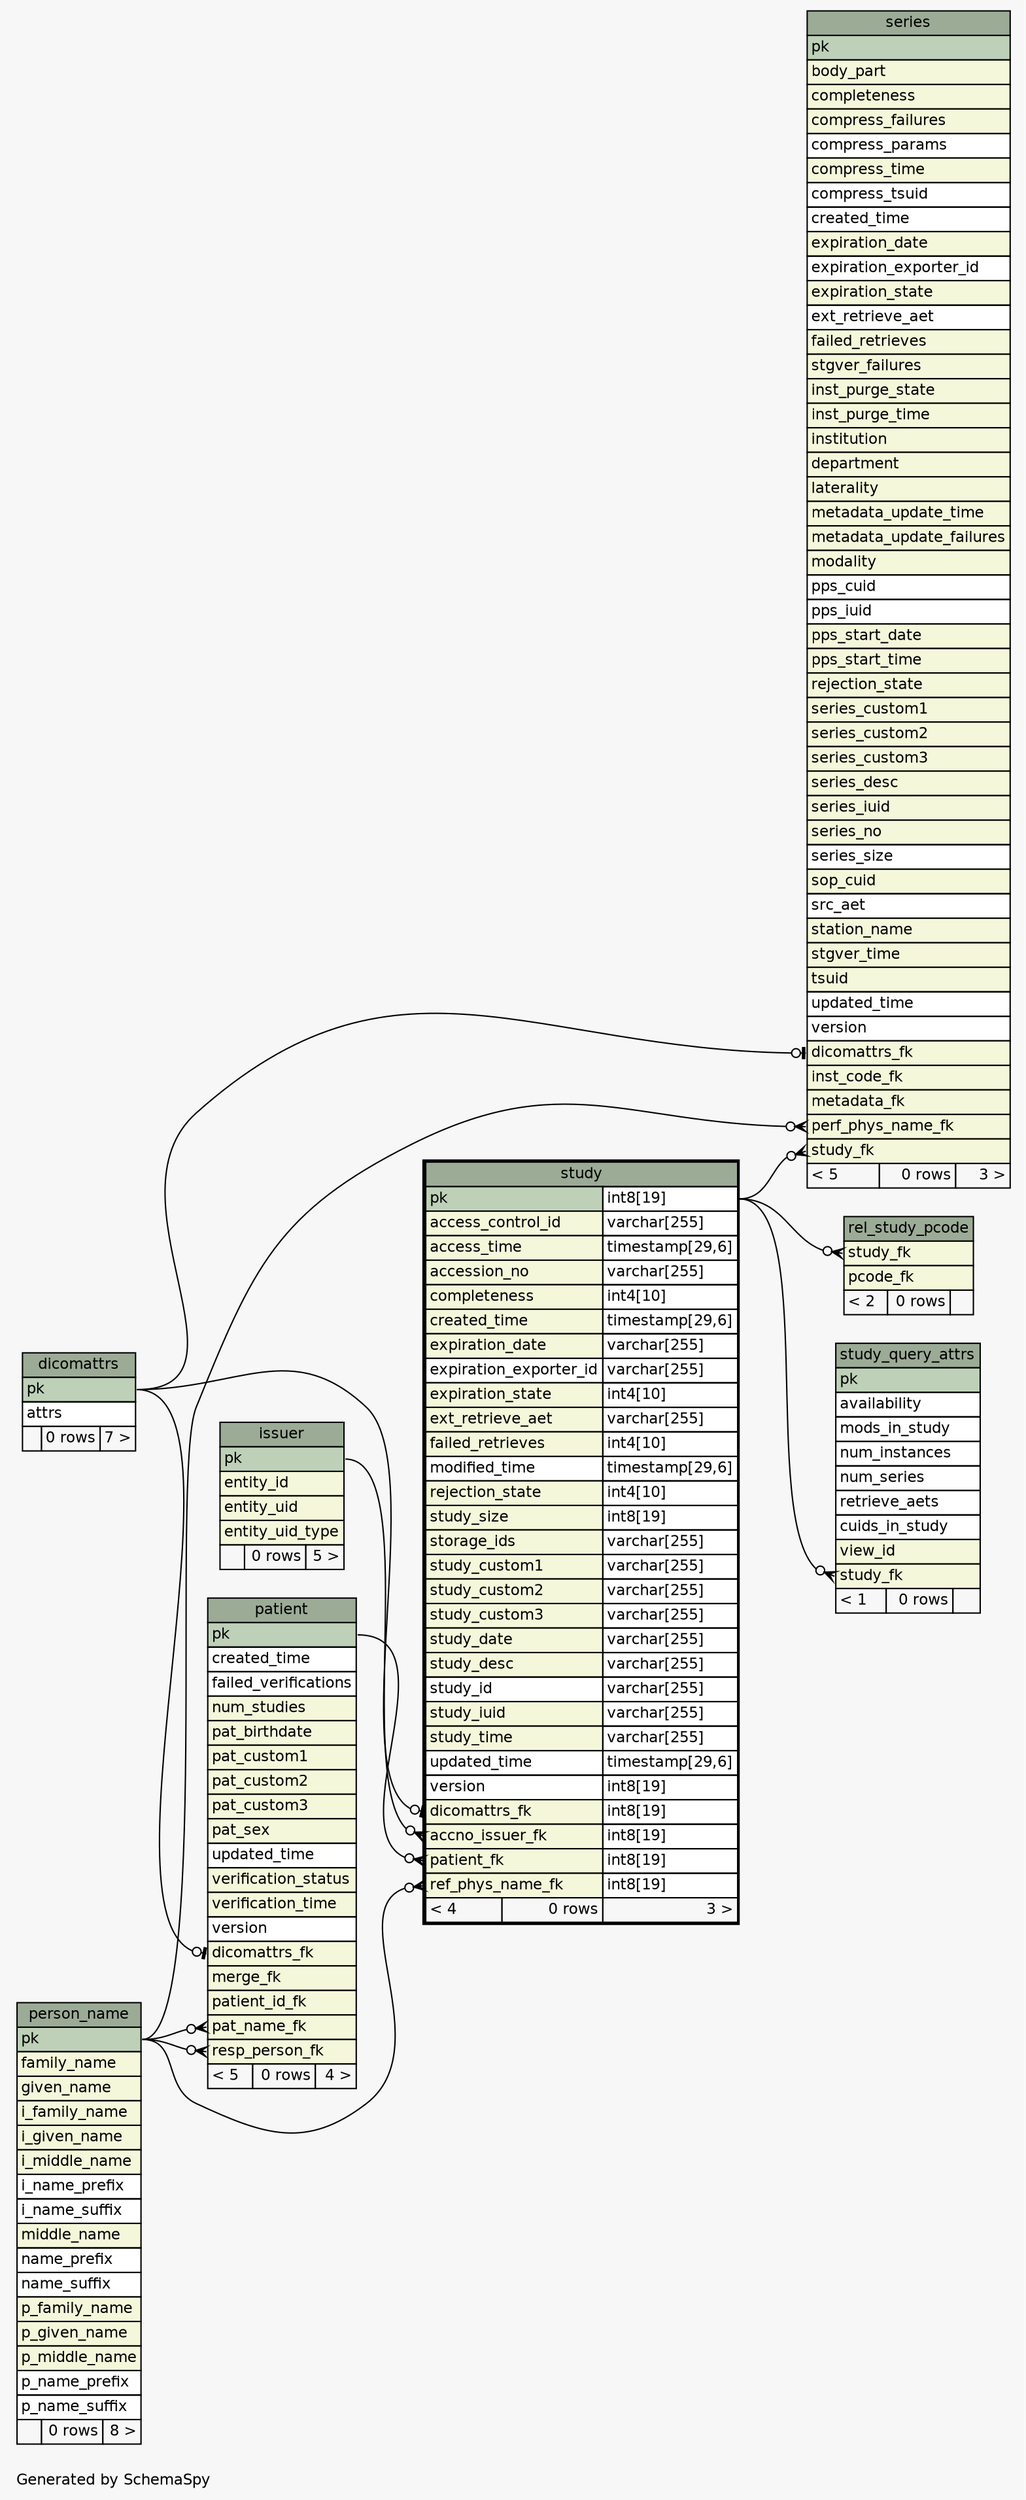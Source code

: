 // dot 2.40.1 on Linux 5.0.0-15-generic
// SchemaSpy rev 590
digraph "oneDegreeRelationshipsDiagram" {
  graph [
    rankdir="RL"
    bgcolor="#f7f7f7"
    label="\nGenerated by SchemaSpy"
    labeljust="l"
    nodesep="0.18"
    ranksep="0.46"
    fontname="Helvetica"
    fontsize="11"
  ];
  node [
    fontname="Helvetica"
    fontsize="11"
    shape="plaintext"
  ];
  edge [
    arrowsize="0.8"
  ];
  "patient":"dicomattrs_fk":w -> "dicomattrs":"pk":e [arrowhead=none dir=back arrowtail=teeodot];
  "patient":"pat_name_fk":w -> "person_name":"pk":e [arrowhead=none dir=back arrowtail=crowodot];
  "patient":"resp_person_fk":w -> "person_name":"pk":e [arrowhead=none dir=back arrowtail=crowodot];
  "rel_study_pcode":"study_fk":w -> "study":"pk.type":e [arrowhead=none dir=back arrowtail=crowodot];
  "series":"dicomattrs_fk":w -> "dicomattrs":"pk":e [arrowhead=none dir=back arrowtail=teeodot];
  "series":"perf_phys_name_fk":w -> "person_name":"pk":e [arrowhead=none dir=back arrowtail=crowodot];
  "series":"study_fk":w -> "study":"pk.type":e [arrowhead=none dir=back arrowtail=crowodot];
  "study":"accno_issuer_fk":w -> "issuer":"pk":e [arrowhead=none dir=back arrowtail=crowodot];
  "study":"dicomattrs_fk":w -> "dicomattrs":"pk":e [arrowhead=none dir=back arrowtail=teeodot];
  "study":"patient_fk":w -> "patient":"pk":e [arrowhead=none dir=back arrowtail=crowodot];
  "study":"ref_phys_name_fk":w -> "person_name":"pk":e [arrowhead=none dir=back arrowtail=crowodot];
  "study_query_attrs":"study_fk":w -> "study":"pk.type":e [arrowhead=none dir=back arrowtail=crowodot];
  "dicomattrs" [
    label=<
    <TABLE BORDER="0" CELLBORDER="1" CELLSPACING="0" BGCOLOR="#ffffff">
      <TR><TD COLSPAN="3" BGCOLOR="#9bab96" ALIGN="CENTER">dicomattrs</TD></TR>
      <TR><TD PORT="pk" COLSPAN="3" BGCOLOR="#bed1b8" ALIGN="LEFT">pk</TD></TR>
      <TR><TD PORT="attrs" COLSPAN="3" ALIGN="LEFT">attrs</TD></TR>
      <TR><TD ALIGN="LEFT" BGCOLOR="#f7f7f7">  </TD><TD ALIGN="RIGHT" BGCOLOR="#f7f7f7">0 rows</TD><TD ALIGN="RIGHT" BGCOLOR="#f7f7f7">7 &gt;</TD></TR>
    </TABLE>>
    URL="dicomattrs.html"
    tooltip="dicomattrs"
  ];
  "issuer" [
    label=<
    <TABLE BORDER="0" CELLBORDER="1" CELLSPACING="0" BGCOLOR="#ffffff">
      <TR><TD COLSPAN="3" BGCOLOR="#9bab96" ALIGN="CENTER">issuer</TD></TR>
      <TR><TD PORT="pk" COLSPAN="3" BGCOLOR="#bed1b8" ALIGN="LEFT">pk</TD></TR>
      <TR><TD PORT="entity_id" COLSPAN="3" BGCOLOR="#f4f7da" ALIGN="LEFT">entity_id</TD></TR>
      <TR><TD PORT="entity_uid" COLSPAN="3" BGCOLOR="#f4f7da" ALIGN="LEFT">entity_uid</TD></TR>
      <TR><TD PORT="entity_uid_type" COLSPAN="3" BGCOLOR="#f4f7da" ALIGN="LEFT">entity_uid_type</TD></TR>
      <TR><TD ALIGN="LEFT" BGCOLOR="#f7f7f7">  </TD><TD ALIGN="RIGHT" BGCOLOR="#f7f7f7">0 rows</TD><TD ALIGN="RIGHT" BGCOLOR="#f7f7f7">5 &gt;</TD></TR>
    </TABLE>>
    URL="issuer.html"
    tooltip="issuer"
  ];
  "patient" [
    label=<
    <TABLE BORDER="0" CELLBORDER="1" CELLSPACING="0" BGCOLOR="#ffffff">
      <TR><TD COLSPAN="3" BGCOLOR="#9bab96" ALIGN="CENTER">patient</TD></TR>
      <TR><TD PORT="pk" COLSPAN="3" BGCOLOR="#bed1b8" ALIGN="LEFT">pk</TD></TR>
      <TR><TD PORT="created_time" COLSPAN="3" ALIGN="LEFT">created_time</TD></TR>
      <TR><TD PORT="failed_verifications" COLSPAN="3" ALIGN="LEFT">failed_verifications</TD></TR>
      <TR><TD PORT="num_studies" COLSPAN="3" BGCOLOR="#f4f7da" ALIGN="LEFT">num_studies</TD></TR>
      <TR><TD PORT="pat_birthdate" COLSPAN="3" BGCOLOR="#f4f7da" ALIGN="LEFT">pat_birthdate</TD></TR>
      <TR><TD PORT="pat_custom1" COLSPAN="3" BGCOLOR="#f4f7da" ALIGN="LEFT">pat_custom1</TD></TR>
      <TR><TD PORT="pat_custom2" COLSPAN="3" BGCOLOR="#f4f7da" ALIGN="LEFT">pat_custom2</TD></TR>
      <TR><TD PORT="pat_custom3" COLSPAN="3" BGCOLOR="#f4f7da" ALIGN="LEFT">pat_custom3</TD></TR>
      <TR><TD PORT="pat_sex" COLSPAN="3" BGCOLOR="#f4f7da" ALIGN="LEFT">pat_sex</TD></TR>
      <TR><TD PORT="updated_time" COLSPAN="3" ALIGN="LEFT">updated_time</TD></TR>
      <TR><TD PORT="verification_status" COLSPAN="3" BGCOLOR="#f4f7da" ALIGN="LEFT">verification_status</TD></TR>
      <TR><TD PORT="verification_time" COLSPAN="3" BGCOLOR="#f4f7da" ALIGN="LEFT">verification_time</TD></TR>
      <TR><TD PORT="version" COLSPAN="3" ALIGN="LEFT">version</TD></TR>
      <TR><TD PORT="dicomattrs_fk" COLSPAN="3" BGCOLOR="#f4f7da" ALIGN="LEFT">dicomattrs_fk</TD></TR>
      <TR><TD PORT="merge_fk" COLSPAN="3" BGCOLOR="#f4f7da" ALIGN="LEFT">merge_fk</TD></TR>
      <TR><TD PORT="patient_id_fk" COLSPAN="3" BGCOLOR="#f4f7da" ALIGN="LEFT">patient_id_fk</TD></TR>
      <TR><TD PORT="pat_name_fk" COLSPAN="3" BGCOLOR="#f4f7da" ALIGN="LEFT">pat_name_fk</TD></TR>
      <TR><TD PORT="resp_person_fk" COLSPAN="3" BGCOLOR="#f4f7da" ALIGN="LEFT">resp_person_fk</TD></TR>
      <TR><TD ALIGN="LEFT" BGCOLOR="#f7f7f7">&lt; 5</TD><TD ALIGN="RIGHT" BGCOLOR="#f7f7f7">0 rows</TD><TD ALIGN="RIGHT" BGCOLOR="#f7f7f7">4 &gt;</TD></TR>
    </TABLE>>
    URL="patient.html"
    tooltip="patient"
  ];
  "person_name" [
    label=<
    <TABLE BORDER="0" CELLBORDER="1" CELLSPACING="0" BGCOLOR="#ffffff">
      <TR><TD COLSPAN="3" BGCOLOR="#9bab96" ALIGN="CENTER">person_name</TD></TR>
      <TR><TD PORT="pk" COLSPAN="3" BGCOLOR="#bed1b8" ALIGN="LEFT">pk</TD></TR>
      <TR><TD PORT="family_name" COLSPAN="3" BGCOLOR="#f4f7da" ALIGN="LEFT">family_name</TD></TR>
      <TR><TD PORT="given_name" COLSPAN="3" BGCOLOR="#f4f7da" ALIGN="LEFT">given_name</TD></TR>
      <TR><TD PORT="i_family_name" COLSPAN="3" BGCOLOR="#f4f7da" ALIGN="LEFT">i_family_name</TD></TR>
      <TR><TD PORT="i_given_name" COLSPAN="3" BGCOLOR="#f4f7da" ALIGN="LEFT">i_given_name</TD></TR>
      <TR><TD PORT="i_middle_name" COLSPAN="3" BGCOLOR="#f4f7da" ALIGN="LEFT">i_middle_name</TD></TR>
      <TR><TD PORT="i_name_prefix" COLSPAN="3" ALIGN="LEFT">i_name_prefix</TD></TR>
      <TR><TD PORT="i_name_suffix" COLSPAN="3" ALIGN="LEFT">i_name_suffix</TD></TR>
      <TR><TD PORT="middle_name" COLSPAN="3" BGCOLOR="#f4f7da" ALIGN="LEFT">middle_name</TD></TR>
      <TR><TD PORT="name_prefix" COLSPAN="3" ALIGN="LEFT">name_prefix</TD></TR>
      <TR><TD PORT="name_suffix" COLSPAN="3" ALIGN="LEFT">name_suffix</TD></TR>
      <TR><TD PORT="p_family_name" COLSPAN="3" BGCOLOR="#f4f7da" ALIGN="LEFT">p_family_name</TD></TR>
      <TR><TD PORT="p_given_name" COLSPAN="3" BGCOLOR="#f4f7da" ALIGN="LEFT">p_given_name</TD></TR>
      <TR><TD PORT="p_middle_name" COLSPAN="3" BGCOLOR="#f4f7da" ALIGN="LEFT">p_middle_name</TD></TR>
      <TR><TD PORT="p_name_prefix" COLSPAN="3" ALIGN="LEFT">p_name_prefix</TD></TR>
      <TR><TD PORT="p_name_suffix" COLSPAN="3" ALIGN="LEFT">p_name_suffix</TD></TR>
      <TR><TD ALIGN="LEFT" BGCOLOR="#f7f7f7">  </TD><TD ALIGN="RIGHT" BGCOLOR="#f7f7f7">0 rows</TD><TD ALIGN="RIGHT" BGCOLOR="#f7f7f7">8 &gt;</TD></TR>
    </TABLE>>
    URL="person_name.html"
    tooltip="person_name"
  ];
  "rel_study_pcode" [
    label=<
    <TABLE BORDER="0" CELLBORDER="1" CELLSPACING="0" BGCOLOR="#ffffff">
      <TR><TD COLSPAN="3" BGCOLOR="#9bab96" ALIGN="CENTER">rel_study_pcode</TD></TR>
      <TR><TD PORT="study_fk" COLSPAN="3" BGCOLOR="#f4f7da" ALIGN="LEFT">study_fk</TD></TR>
      <TR><TD PORT="pcode_fk" COLSPAN="3" BGCOLOR="#f4f7da" ALIGN="LEFT">pcode_fk</TD></TR>
      <TR><TD ALIGN="LEFT" BGCOLOR="#f7f7f7">&lt; 2</TD><TD ALIGN="RIGHT" BGCOLOR="#f7f7f7">0 rows</TD><TD ALIGN="RIGHT" BGCOLOR="#f7f7f7">  </TD></TR>
    </TABLE>>
    URL="rel_study_pcode.html"
    tooltip="rel_study_pcode"
  ];
  "series" [
    label=<
    <TABLE BORDER="0" CELLBORDER="1" CELLSPACING="0" BGCOLOR="#ffffff">
      <TR><TD COLSPAN="3" BGCOLOR="#9bab96" ALIGN="CENTER">series</TD></TR>
      <TR><TD PORT="pk" COLSPAN="3" BGCOLOR="#bed1b8" ALIGN="LEFT">pk</TD></TR>
      <TR><TD PORT="body_part" COLSPAN="3" BGCOLOR="#f4f7da" ALIGN="LEFT">body_part</TD></TR>
      <TR><TD PORT="completeness" COLSPAN="3" BGCOLOR="#f4f7da" ALIGN="LEFT">completeness</TD></TR>
      <TR><TD PORT="compress_failures" COLSPAN="3" BGCOLOR="#f4f7da" ALIGN="LEFT">compress_failures</TD></TR>
      <TR><TD PORT="compress_params" COLSPAN="3" ALIGN="LEFT">compress_params</TD></TR>
      <TR><TD PORT="compress_time" COLSPAN="3" BGCOLOR="#f4f7da" ALIGN="LEFT">compress_time</TD></TR>
      <TR><TD PORT="compress_tsuid" COLSPAN="3" ALIGN="LEFT">compress_tsuid</TD></TR>
      <TR><TD PORT="created_time" COLSPAN="3" ALIGN="LEFT">created_time</TD></TR>
      <TR><TD PORT="expiration_date" COLSPAN="3" BGCOLOR="#f4f7da" ALIGN="LEFT">expiration_date</TD></TR>
      <TR><TD PORT="expiration_exporter_id" COLSPAN="3" ALIGN="LEFT">expiration_exporter_id</TD></TR>
      <TR><TD PORT="expiration_state" COLSPAN="3" BGCOLOR="#f4f7da" ALIGN="LEFT">expiration_state</TD></TR>
      <TR><TD PORT="ext_retrieve_aet" COLSPAN="3" ALIGN="LEFT">ext_retrieve_aet</TD></TR>
      <TR><TD PORT="failed_retrieves" COLSPAN="3" BGCOLOR="#f4f7da" ALIGN="LEFT">failed_retrieves</TD></TR>
      <TR><TD PORT="stgver_failures" COLSPAN="3" BGCOLOR="#f4f7da" ALIGN="LEFT">stgver_failures</TD></TR>
      <TR><TD PORT="inst_purge_state" COLSPAN="3" BGCOLOR="#f4f7da" ALIGN="LEFT">inst_purge_state</TD></TR>
      <TR><TD PORT="inst_purge_time" COLSPAN="3" BGCOLOR="#f4f7da" ALIGN="LEFT">inst_purge_time</TD></TR>
      <TR><TD PORT="institution" COLSPAN="3" BGCOLOR="#f4f7da" ALIGN="LEFT">institution</TD></TR>
      <TR><TD PORT="department" COLSPAN="3" BGCOLOR="#f4f7da" ALIGN="LEFT">department</TD></TR>
      <TR><TD PORT="laterality" COLSPAN="3" BGCOLOR="#f4f7da" ALIGN="LEFT">laterality</TD></TR>
      <TR><TD PORT="metadata_update_time" COLSPAN="3" BGCOLOR="#f4f7da" ALIGN="LEFT">metadata_update_time</TD></TR>
      <TR><TD PORT="metadata_update_failures" COLSPAN="3" BGCOLOR="#f4f7da" ALIGN="LEFT">metadata_update_failures</TD></TR>
      <TR><TD PORT="modality" COLSPAN="3" BGCOLOR="#f4f7da" ALIGN="LEFT">modality</TD></TR>
      <TR><TD PORT="pps_cuid" COLSPAN="3" ALIGN="LEFT">pps_cuid</TD></TR>
      <TR><TD PORT="pps_iuid" COLSPAN="3" ALIGN="LEFT">pps_iuid</TD></TR>
      <TR><TD PORT="pps_start_date" COLSPAN="3" BGCOLOR="#f4f7da" ALIGN="LEFT">pps_start_date</TD></TR>
      <TR><TD PORT="pps_start_time" COLSPAN="3" BGCOLOR="#f4f7da" ALIGN="LEFT">pps_start_time</TD></TR>
      <TR><TD PORT="rejection_state" COLSPAN="3" BGCOLOR="#f4f7da" ALIGN="LEFT">rejection_state</TD></TR>
      <TR><TD PORT="series_custom1" COLSPAN="3" BGCOLOR="#f4f7da" ALIGN="LEFT">series_custom1</TD></TR>
      <TR><TD PORT="series_custom2" COLSPAN="3" BGCOLOR="#f4f7da" ALIGN="LEFT">series_custom2</TD></TR>
      <TR><TD PORT="series_custom3" COLSPAN="3" BGCOLOR="#f4f7da" ALIGN="LEFT">series_custom3</TD></TR>
      <TR><TD PORT="series_desc" COLSPAN="3" BGCOLOR="#f4f7da" ALIGN="LEFT">series_desc</TD></TR>
      <TR><TD PORT="series_iuid" COLSPAN="3" BGCOLOR="#f4f7da" ALIGN="LEFT">series_iuid</TD></TR>
      <TR><TD PORT="series_no" COLSPAN="3" BGCOLOR="#f4f7da" ALIGN="LEFT">series_no</TD></TR>
      <TR><TD PORT="series_size" COLSPAN="3" ALIGN="LEFT">series_size</TD></TR>
      <TR><TD PORT="sop_cuid" COLSPAN="3" BGCOLOR="#f4f7da" ALIGN="LEFT">sop_cuid</TD></TR>
      <TR><TD PORT="src_aet" COLSPAN="3" ALIGN="LEFT">src_aet</TD></TR>
      <TR><TD PORT="station_name" COLSPAN="3" BGCOLOR="#f4f7da" ALIGN="LEFT">station_name</TD></TR>
      <TR><TD PORT="stgver_time" COLSPAN="3" BGCOLOR="#f4f7da" ALIGN="LEFT">stgver_time</TD></TR>
      <TR><TD PORT="tsuid" COLSPAN="3" BGCOLOR="#f4f7da" ALIGN="LEFT">tsuid</TD></TR>
      <TR><TD PORT="updated_time" COLSPAN="3" ALIGN="LEFT">updated_time</TD></TR>
      <TR><TD PORT="version" COLSPAN="3" ALIGN="LEFT">version</TD></TR>
      <TR><TD PORT="dicomattrs_fk" COLSPAN="3" BGCOLOR="#f4f7da" ALIGN="LEFT">dicomattrs_fk</TD></TR>
      <TR><TD PORT="inst_code_fk" COLSPAN="3" BGCOLOR="#f4f7da" ALIGN="LEFT">inst_code_fk</TD></TR>
      <TR><TD PORT="metadata_fk" COLSPAN="3" BGCOLOR="#f4f7da" ALIGN="LEFT">metadata_fk</TD></TR>
      <TR><TD PORT="perf_phys_name_fk" COLSPAN="3" BGCOLOR="#f4f7da" ALIGN="LEFT">perf_phys_name_fk</TD></TR>
      <TR><TD PORT="study_fk" COLSPAN="3" BGCOLOR="#f4f7da" ALIGN="LEFT">study_fk</TD></TR>
      <TR><TD ALIGN="LEFT" BGCOLOR="#f7f7f7">&lt; 5</TD><TD ALIGN="RIGHT" BGCOLOR="#f7f7f7">0 rows</TD><TD ALIGN="RIGHT" BGCOLOR="#f7f7f7">3 &gt;</TD></TR>
    </TABLE>>
    URL="series.html"
    tooltip="series"
  ];
  "study" [
    label=<
    <TABLE BORDER="2" CELLBORDER="1" CELLSPACING="0" BGCOLOR="#ffffff">
      <TR><TD COLSPAN="3" BGCOLOR="#9bab96" ALIGN="CENTER">study</TD></TR>
      <TR><TD PORT="pk" COLSPAN="2" BGCOLOR="#bed1b8" ALIGN="LEFT">pk</TD><TD PORT="pk.type" ALIGN="LEFT">int8[19]</TD></TR>
      <TR><TD PORT="access_control_id" COLSPAN="2" BGCOLOR="#f4f7da" ALIGN="LEFT">access_control_id</TD><TD PORT="access_control_id.type" ALIGN="LEFT">varchar[255]</TD></TR>
      <TR><TD PORT="access_time" COLSPAN="2" BGCOLOR="#f4f7da" ALIGN="LEFT">access_time</TD><TD PORT="access_time.type" ALIGN="LEFT">timestamp[29,6]</TD></TR>
      <TR><TD PORT="accession_no" COLSPAN="2" BGCOLOR="#f4f7da" ALIGN="LEFT">accession_no</TD><TD PORT="accession_no.type" ALIGN="LEFT">varchar[255]</TD></TR>
      <TR><TD PORT="completeness" COLSPAN="2" BGCOLOR="#f4f7da" ALIGN="LEFT">completeness</TD><TD PORT="completeness.type" ALIGN="LEFT">int4[10]</TD></TR>
      <TR><TD PORT="created_time" COLSPAN="2" BGCOLOR="#f4f7da" ALIGN="LEFT">created_time</TD><TD PORT="created_time.type" ALIGN="LEFT">timestamp[29,6]</TD></TR>
      <TR><TD PORT="expiration_date" COLSPAN="2" BGCOLOR="#f4f7da" ALIGN="LEFT">expiration_date</TD><TD PORT="expiration_date.type" ALIGN="LEFT">varchar[255]</TD></TR>
      <TR><TD PORT="expiration_exporter_id" COLSPAN="2" ALIGN="LEFT">expiration_exporter_id</TD><TD PORT="expiration_exporter_id.type" ALIGN="LEFT">varchar[255]</TD></TR>
      <TR><TD PORT="expiration_state" COLSPAN="2" BGCOLOR="#f4f7da" ALIGN="LEFT">expiration_state</TD><TD PORT="expiration_state.type" ALIGN="LEFT">int4[10]</TD></TR>
      <TR><TD PORT="ext_retrieve_aet" COLSPAN="2" BGCOLOR="#f4f7da" ALIGN="LEFT">ext_retrieve_aet</TD><TD PORT="ext_retrieve_aet.type" ALIGN="LEFT">varchar[255]</TD></TR>
      <TR><TD PORT="failed_retrieves" COLSPAN="2" BGCOLOR="#f4f7da" ALIGN="LEFT">failed_retrieves</TD><TD PORT="failed_retrieves.type" ALIGN="LEFT">int4[10]</TD></TR>
      <TR><TD PORT="modified_time" COLSPAN="2" ALIGN="LEFT">modified_time</TD><TD PORT="modified_time.type" ALIGN="LEFT">timestamp[29,6]</TD></TR>
      <TR><TD PORT="rejection_state" COLSPAN="2" BGCOLOR="#f4f7da" ALIGN="LEFT">rejection_state</TD><TD PORT="rejection_state.type" ALIGN="LEFT">int4[10]</TD></TR>
      <TR><TD PORT="study_size" COLSPAN="2" BGCOLOR="#f4f7da" ALIGN="LEFT">study_size</TD><TD PORT="study_size.type" ALIGN="LEFT">int8[19]</TD></TR>
      <TR><TD PORT="storage_ids" COLSPAN="2" BGCOLOR="#f4f7da" ALIGN="LEFT">storage_ids</TD><TD PORT="storage_ids.type" ALIGN="LEFT">varchar[255]</TD></TR>
      <TR><TD PORT="study_custom1" COLSPAN="2" BGCOLOR="#f4f7da" ALIGN="LEFT">study_custom1</TD><TD PORT="study_custom1.type" ALIGN="LEFT">varchar[255]</TD></TR>
      <TR><TD PORT="study_custom2" COLSPAN="2" BGCOLOR="#f4f7da" ALIGN="LEFT">study_custom2</TD><TD PORT="study_custom2.type" ALIGN="LEFT">varchar[255]</TD></TR>
      <TR><TD PORT="study_custom3" COLSPAN="2" BGCOLOR="#f4f7da" ALIGN="LEFT">study_custom3</TD><TD PORT="study_custom3.type" ALIGN="LEFT">varchar[255]</TD></TR>
      <TR><TD PORT="study_date" COLSPAN="2" BGCOLOR="#f4f7da" ALIGN="LEFT">study_date</TD><TD PORT="study_date.type" ALIGN="LEFT">varchar[255]</TD></TR>
      <TR><TD PORT="study_desc" COLSPAN="2" BGCOLOR="#f4f7da" ALIGN="LEFT">study_desc</TD><TD PORT="study_desc.type" ALIGN="LEFT">varchar[255]</TD></TR>
      <TR><TD PORT="study_id" COLSPAN="2" ALIGN="LEFT">study_id</TD><TD PORT="study_id.type" ALIGN="LEFT">varchar[255]</TD></TR>
      <TR><TD PORT="study_iuid" COLSPAN="2" BGCOLOR="#f4f7da" ALIGN="LEFT">study_iuid</TD><TD PORT="study_iuid.type" ALIGN="LEFT">varchar[255]</TD></TR>
      <TR><TD PORT="study_time" COLSPAN="2" BGCOLOR="#f4f7da" ALIGN="LEFT">study_time</TD><TD PORT="study_time.type" ALIGN="LEFT">varchar[255]</TD></TR>
      <TR><TD PORT="updated_time" COLSPAN="2" ALIGN="LEFT">updated_time</TD><TD PORT="updated_time.type" ALIGN="LEFT">timestamp[29,6]</TD></TR>
      <TR><TD PORT="version" COLSPAN="2" ALIGN="LEFT">version</TD><TD PORT="version.type" ALIGN="LEFT">int8[19]</TD></TR>
      <TR><TD PORT="dicomattrs_fk" COLSPAN="2" BGCOLOR="#f4f7da" ALIGN="LEFT">dicomattrs_fk</TD><TD PORT="dicomattrs_fk.type" ALIGN="LEFT">int8[19]</TD></TR>
      <TR><TD PORT="accno_issuer_fk" COLSPAN="2" BGCOLOR="#f4f7da" ALIGN="LEFT">accno_issuer_fk</TD><TD PORT="accno_issuer_fk.type" ALIGN="LEFT">int8[19]</TD></TR>
      <TR><TD PORT="patient_fk" COLSPAN="2" BGCOLOR="#f4f7da" ALIGN="LEFT">patient_fk</TD><TD PORT="patient_fk.type" ALIGN="LEFT">int8[19]</TD></TR>
      <TR><TD PORT="ref_phys_name_fk" COLSPAN="2" BGCOLOR="#f4f7da" ALIGN="LEFT">ref_phys_name_fk</TD><TD PORT="ref_phys_name_fk.type" ALIGN="LEFT">int8[19]</TD></TR>
      <TR><TD ALIGN="LEFT" BGCOLOR="#f7f7f7">&lt; 4</TD><TD ALIGN="RIGHT" BGCOLOR="#f7f7f7">0 rows</TD><TD ALIGN="RIGHT" BGCOLOR="#f7f7f7">3 &gt;</TD></TR>
    </TABLE>>
    URL="study.html"
    tooltip="study"
  ];
  "study_query_attrs" [
    label=<
    <TABLE BORDER="0" CELLBORDER="1" CELLSPACING="0" BGCOLOR="#ffffff">
      <TR><TD COLSPAN="3" BGCOLOR="#9bab96" ALIGN="CENTER">study_query_attrs</TD></TR>
      <TR><TD PORT="pk" COLSPAN="3" BGCOLOR="#bed1b8" ALIGN="LEFT">pk</TD></TR>
      <TR><TD PORT="availability" COLSPAN="3" ALIGN="LEFT">availability</TD></TR>
      <TR><TD PORT="mods_in_study" COLSPAN="3" ALIGN="LEFT">mods_in_study</TD></TR>
      <TR><TD PORT="num_instances" COLSPAN="3" ALIGN="LEFT">num_instances</TD></TR>
      <TR><TD PORT="num_series" COLSPAN="3" ALIGN="LEFT">num_series</TD></TR>
      <TR><TD PORT="retrieve_aets" COLSPAN="3" ALIGN="LEFT">retrieve_aets</TD></TR>
      <TR><TD PORT="cuids_in_study" COLSPAN="3" ALIGN="LEFT">cuids_in_study</TD></TR>
      <TR><TD PORT="view_id" COLSPAN="3" BGCOLOR="#f4f7da" ALIGN="LEFT">view_id</TD></TR>
      <TR><TD PORT="study_fk" COLSPAN="3" BGCOLOR="#f4f7da" ALIGN="LEFT">study_fk</TD></TR>
      <TR><TD ALIGN="LEFT" BGCOLOR="#f7f7f7">&lt; 1</TD><TD ALIGN="RIGHT" BGCOLOR="#f7f7f7">0 rows</TD><TD ALIGN="RIGHT" BGCOLOR="#f7f7f7">  </TD></TR>
    </TABLE>>
    URL="study_query_attrs.html"
    tooltip="study_query_attrs"
  ];
}
